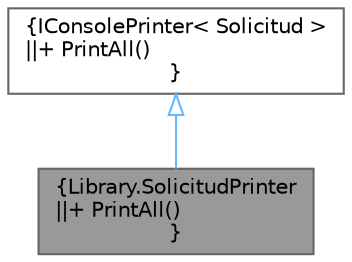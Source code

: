 digraph "Library.SolicitudPrinter"
{
 // INTERACTIVE_SVG=YES
 // LATEX_PDF_SIZE
  bgcolor="transparent";
  edge [fontname=Helvetica,fontsize=10,labelfontname=Helvetica,labelfontsize=10];
  node [fontname=Helvetica,fontsize=10,shape=box,height=0.2,width=0.4];
  Node1 [label="{Library.SolicitudPrinter\n||+ PrintAll()\l}",height=0.2,width=0.4,color="gray40", fillcolor="grey60", style="filled", fontcolor="black",tooltip="Método para mostrar por pantalla la lista de solicitudes."];
  Node2 -> Node1 [dir="back",color="steelblue1",style="solid",arrowtail="onormal"];
  Node2 [label="{IConsolePrinter\< Solicitud \>\n||+ PrintAll()\l}",height=0.2,width=0.4,color="gray40", fillcolor="white", style="filled",URL="$interfaceLibrary_1_1IConsolePrinter.html",tooltip=" "];
}
